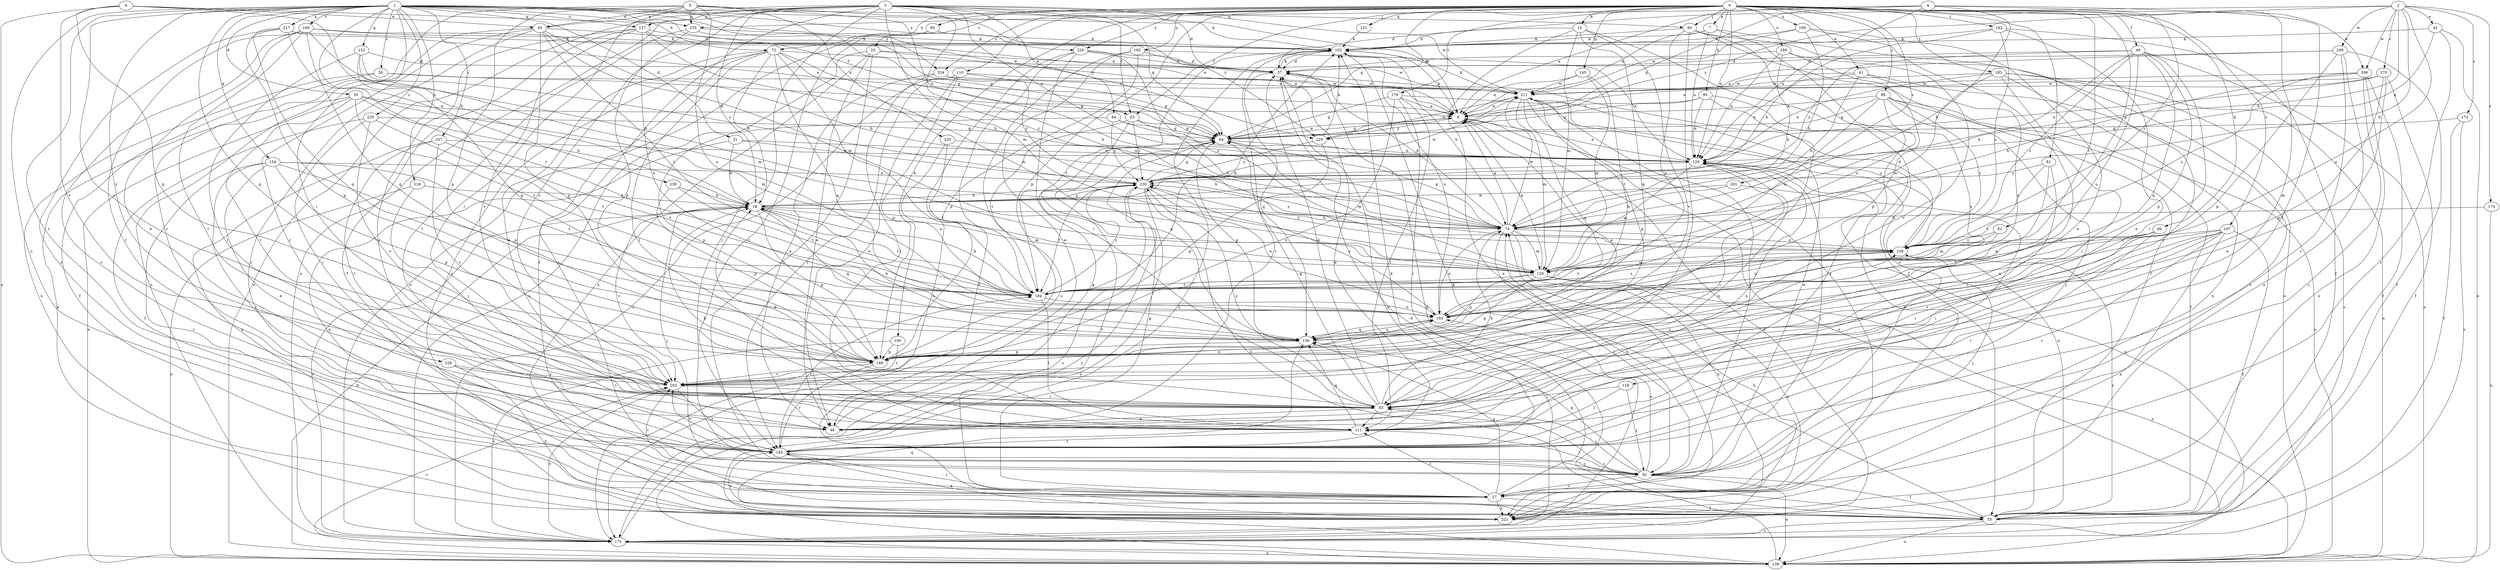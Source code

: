 strict digraph  {
0;
1;
2;
3;
4;
5;
6;
7;
8;
15;
18;
25;
26;
27;
30;
31;
37;
41;
42;
44;
45;
46;
49;
53;
55;
61;
64;
66;
72;
74;
81;
83;
85;
86;
90;
92;
95;
100;
102;
110;
111;
118;
120;
129;
137;
139;
145;
148;
151;
153;
154;
155;
156;
160;
165;
167;
170;
172;
174;
175;
179;
182;
183;
184;
186;
189;
192;
193;
201;
202;
206;
208;
211;
217;
218;
220;
221;
226;
228;
229;
230;
234;
235;
237;
238;
239;
0 -> 7  [label=a];
0 -> 15  [label=b];
0 -> 25  [label=c];
0 -> 41  [label=e];
0 -> 49  [label=f];
0 -> 53  [label=f];
0 -> 61  [label=g];
0 -> 64  [label=g];
0 -> 66  [label=h];
0 -> 72  [label=h];
0 -> 81  [label=i];
0 -> 85  [label=j];
0 -> 86  [label=j];
0 -> 90  [label=j];
0 -> 95  [label=k];
0 -> 100  [label=k];
0 -> 110  [label=l];
0 -> 118  [label=m];
0 -> 129  [label=n];
0 -> 145  [label=p];
0 -> 148  [label=p];
0 -> 151  [label=q];
0 -> 167  [label=s];
0 -> 179  [label=t];
0 -> 182  [label=t];
0 -> 183  [label=t];
0 -> 184  [label=t];
0 -> 186  [label=u];
0 -> 189  [label=u];
0 -> 192  [label=u];
0 -> 201  [label=v];
0 -> 206  [label=w];
0 -> 226  [label=y];
0 -> 234  [label=z];
1 -> 26  [label=c];
1 -> 27  [label=c];
1 -> 30  [label=d];
1 -> 31  [label=d];
1 -> 37  [label=d];
1 -> 53  [label=f];
1 -> 72  [label=h];
1 -> 83  [label=i];
1 -> 102  [label=k];
1 -> 137  [label=o];
1 -> 148  [label=p];
1 -> 153  [label=q];
1 -> 154  [label=q];
1 -> 160  [label=r];
1 -> 165  [label=r];
1 -> 202  [label=v];
1 -> 217  [label=x];
1 -> 218  [label=x];
1 -> 226  [label=y];
1 -> 228  [label=y];
1 -> 229  [label=y];
1 -> 234  [label=z];
1 -> 235  [label=z];
1 -> 237  [label=z];
1 -> 238  [label=z];
2 -> 18  [label=b];
2 -> 37  [label=d];
2 -> 42  [label=e];
2 -> 74  [label=h];
2 -> 170  [label=s];
2 -> 172  [label=s];
2 -> 174  [label=s];
2 -> 193  [label=u];
2 -> 206  [label=w];
2 -> 208  [label=w];
2 -> 229  [label=y];
3 -> 8  [label=a];
3 -> 18  [label=b];
3 -> 44  [label=e];
3 -> 45  [label=e];
3 -> 53  [label=f];
3 -> 55  [label=f];
3 -> 64  [label=g];
3 -> 90  [label=j];
3 -> 92  [label=j];
3 -> 120  [label=m];
3 -> 129  [label=n];
3 -> 137  [label=o];
3 -> 139  [label=o];
3 -> 175  [label=s];
3 -> 202  [label=v];
3 -> 211  [label=w];
3 -> 239  [label=z];
4 -> 8  [label=a];
4 -> 64  [label=g];
4 -> 74  [label=h];
4 -> 111  [label=l];
4 -> 129  [label=n];
4 -> 155  [label=q];
4 -> 239  [label=z];
5 -> 45  [label=e];
5 -> 83  [label=i];
5 -> 129  [label=n];
5 -> 148  [label=p];
5 -> 155  [label=q];
5 -> 165  [label=r];
5 -> 193  [label=u];
5 -> 220  [label=x];
5 -> 229  [label=y];
6 -> 18  [label=b];
6 -> 45  [label=e];
6 -> 139  [label=o];
6 -> 148  [label=p];
6 -> 155  [label=q];
6 -> 202  [label=v];
7 -> 102  [label=k];
7 -> 129  [label=n];
7 -> 165  [label=r];
7 -> 193  [label=u];
7 -> 211  [label=w];
8 -> 64  [label=g];
8 -> 102  [label=k];
8 -> 175  [label=s];
8 -> 221  [label=x];
8 -> 229  [label=y];
15 -> 55  [label=f];
15 -> 102  [label=k];
15 -> 120  [label=m];
15 -> 156  [label=q];
15 -> 202  [label=v];
15 -> 221  [label=x];
18 -> 74  [label=h];
18 -> 92  [label=j];
18 -> 120  [label=m];
18 -> 148  [label=p];
18 -> 156  [label=q];
18 -> 175  [label=s];
18 -> 184  [label=t];
18 -> 202  [label=v];
18 -> 230  [label=y];
25 -> 8  [label=a];
25 -> 37  [label=d];
25 -> 46  [label=e];
25 -> 92  [label=j];
25 -> 175  [label=s];
25 -> 221  [label=x];
26 -> 55  [label=f];
26 -> 64  [label=g];
26 -> 211  [label=w];
26 -> 221  [label=x];
27 -> 55  [label=f];
27 -> 64  [label=g];
27 -> 102  [label=k];
27 -> 111  [label=l];
27 -> 156  [label=q];
27 -> 165  [label=r];
27 -> 221  [label=x];
30 -> 8  [label=a];
30 -> 18  [label=b];
30 -> 120  [label=m];
30 -> 139  [label=o];
30 -> 184  [label=t];
30 -> 202  [label=v];
30 -> 221  [label=x];
31 -> 18  [label=b];
31 -> 74  [label=h];
31 -> 129  [label=n];
31 -> 221  [label=x];
37 -> 102  [label=k];
37 -> 156  [label=q];
37 -> 175  [label=s];
37 -> 211  [label=w];
41 -> 27  [label=c];
41 -> 74  [label=h];
41 -> 129  [label=n];
41 -> 193  [label=u];
41 -> 211  [label=w];
42 -> 27  [label=c];
42 -> 102  [label=k];
42 -> 129  [label=n];
42 -> 139  [label=o];
44 -> 64  [label=g];
44 -> 129  [label=n];
44 -> 148  [label=p];
44 -> 230  [label=y];
45 -> 27  [label=c];
45 -> 74  [label=h];
45 -> 102  [label=k];
45 -> 120  [label=m];
45 -> 148  [label=p];
45 -> 165  [label=r];
45 -> 175  [label=s];
45 -> 184  [label=t];
46 -> 64  [label=g];
46 -> 129  [label=n];
49 -> 37  [label=d];
49 -> 74  [label=h];
49 -> 83  [label=i];
49 -> 139  [label=o];
49 -> 148  [label=p];
49 -> 156  [label=q];
49 -> 193  [label=u];
49 -> 230  [label=y];
49 -> 239  [label=z];
53 -> 64  [label=g];
53 -> 74  [label=h];
53 -> 156  [label=q];
53 -> 184  [label=t];
53 -> 230  [label=y];
55 -> 83  [label=i];
55 -> 102  [label=k];
55 -> 129  [label=n];
55 -> 139  [label=o];
55 -> 175  [label=s];
55 -> 239  [label=z];
61 -> 120  [label=m];
61 -> 193  [label=u];
61 -> 239  [label=z];
64 -> 8  [label=a];
64 -> 55  [label=f];
64 -> 120  [label=m];
64 -> 129  [label=n];
66 -> 83  [label=i];
66 -> 165  [label=r];
66 -> 184  [label=t];
66 -> 239  [label=z];
72 -> 18  [label=b];
72 -> 27  [label=c];
72 -> 37  [label=d];
72 -> 46  [label=e];
72 -> 74  [label=h];
72 -> 92  [label=j];
72 -> 111  [label=l];
72 -> 120  [label=m];
72 -> 156  [label=q];
72 -> 184  [label=t];
74 -> 8  [label=a];
74 -> 37  [label=d];
74 -> 64  [label=g];
74 -> 92  [label=j];
74 -> 120  [label=m];
74 -> 193  [label=u];
74 -> 211  [label=w];
74 -> 221  [label=x];
74 -> 230  [label=y];
74 -> 239  [label=z];
81 -> 83  [label=i];
81 -> 156  [label=q];
81 -> 184  [label=t];
81 -> 230  [label=y];
83 -> 18  [label=b];
83 -> 37  [label=d];
83 -> 46  [label=e];
83 -> 64  [label=g];
83 -> 74  [label=h];
83 -> 111  [label=l];
83 -> 230  [label=y];
83 -> 239  [label=z];
85 -> 102  [label=k];
85 -> 165  [label=r];
85 -> 175  [label=s];
86 -> 8  [label=a];
86 -> 55  [label=f];
86 -> 64  [label=g];
86 -> 92  [label=j];
86 -> 120  [label=m];
86 -> 139  [label=o];
86 -> 165  [label=r];
86 -> 239  [label=z];
90 -> 27  [label=c];
90 -> 55  [label=f];
90 -> 83  [label=i];
90 -> 102  [label=k];
90 -> 139  [label=o];
90 -> 193  [label=u];
92 -> 27  [label=c];
92 -> 55  [label=f];
92 -> 74  [label=h];
92 -> 83  [label=i];
92 -> 111  [label=l];
92 -> 139  [label=o];
92 -> 156  [label=q];
92 -> 193  [label=u];
92 -> 202  [label=v];
92 -> 211  [label=w];
95 -> 8  [label=a];
95 -> 64  [label=g];
95 -> 129  [label=n];
95 -> 193  [label=u];
95 -> 202  [label=v];
100 -> 148  [label=p];
100 -> 175  [label=s];
100 -> 202  [label=v];
102 -> 37  [label=d];
102 -> 74  [label=h];
102 -> 139  [label=o];
102 -> 165  [label=r];
102 -> 184  [label=t];
102 -> 193  [label=u];
110 -> 46  [label=e];
110 -> 148  [label=p];
110 -> 165  [label=r];
110 -> 175  [label=s];
110 -> 211  [label=w];
110 -> 230  [label=y];
111 -> 18  [label=b];
111 -> 129  [label=n];
111 -> 156  [label=q];
111 -> 165  [label=r];
118 -> 83  [label=i];
118 -> 92  [label=j];
118 -> 111  [label=l];
120 -> 8  [label=a];
120 -> 139  [label=o];
120 -> 148  [label=p];
120 -> 156  [label=q];
120 -> 184  [label=t];
120 -> 221  [label=x];
129 -> 8  [label=a];
129 -> 83  [label=i];
129 -> 92  [label=j];
129 -> 120  [label=m];
129 -> 230  [label=y];
137 -> 55  [label=f];
137 -> 64  [label=g];
137 -> 74  [label=h];
137 -> 102  [label=k];
137 -> 165  [label=r];
137 -> 193  [label=u];
137 -> 202  [label=v];
139 -> 18  [label=b];
139 -> 37  [label=d];
139 -> 156  [label=q];
139 -> 202  [label=v];
145 -> 8  [label=a];
145 -> 120  [label=m];
145 -> 184  [label=t];
145 -> 211  [label=w];
148 -> 8  [label=a];
148 -> 165  [label=r];
148 -> 202  [label=v];
151 -> 102  [label=k];
153 -> 37  [label=d];
153 -> 111  [label=l];
153 -> 120  [label=m];
153 -> 156  [label=q];
153 -> 230  [label=y];
154 -> 27  [label=c];
154 -> 46  [label=e];
154 -> 148  [label=p];
154 -> 165  [label=r];
154 -> 184  [label=t];
154 -> 193  [label=u];
154 -> 230  [label=y];
155 -> 64  [label=g];
155 -> 102  [label=k];
155 -> 111  [label=l];
155 -> 148  [label=p];
156 -> 18  [label=b];
156 -> 64  [label=g];
156 -> 148  [label=p];
156 -> 193  [label=u];
160 -> 8  [label=a];
160 -> 27  [label=c];
160 -> 46  [label=e];
160 -> 74  [label=h];
160 -> 102  [label=k];
160 -> 111  [label=l];
160 -> 156  [label=q];
160 -> 165  [label=r];
165 -> 37  [label=d];
165 -> 92  [label=j];
165 -> 184  [label=t];
165 -> 202  [label=v];
165 -> 221  [label=x];
167 -> 55  [label=f];
167 -> 83  [label=i];
167 -> 111  [label=l];
167 -> 165  [label=r];
167 -> 193  [label=u];
167 -> 202  [label=v];
167 -> 221  [label=x];
167 -> 239  [label=z];
170 -> 8  [label=a];
170 -> 46  [label=e];
170 -> 55  [label=f];
170 -> 129  [label=n];
170 -> 148  [label=p];
170 -> 211  [label=w];
172 -> 55  [label=f];
172 -> 64  [label=g];
172 -> 175  [label=s];
174 -> 74  [label=h];
174 -> 139  [label=o];
175 -> 37  [label=d];
175 -> 74  [label=h];
175 -> 129  [label=n];
175 -> 139  [label=o];
175 -> 230  [label=y];
179 -> 8  [label=a];
179 -> 64  [label=g];
179 -> 111  [label=l];
179 -> 165  [label=r];
179 -> 202  [label=v];
179 -> 239  [label=z];
182 -> 18  [label=b];
182 -> 46  [label=e];
182 -> 55  [label=f];
182 -> 102  [label=k];
182 -> 239  [label=z];
183 -> 111  [label=l];
183 -> 120  [label=m];
183 -> 129  [label=n];
183 -> 139  [label=o];
183 -> 175  [label=s];
183 -> 211  [label=w];
183 -> 221  [label=x];
184 -> 18  [label=b];
184 -> 102  [label=k];
184 -> 111  [label=l];
184 -> 193  [label=u];
184 -> 230  [label=y];
184 -> 239  [label=z];
186 -> 37  [label=d];
186 -> 74  [label=h];
186 -> 129  [label=n];
186 -> 148  [label=p];
186 -> 202  [label=v];
189 -> 46  [label=e];
189 -> 74  [label=h];
189 -> 83  [label=i];
189 -> 102  [label=k];
189 -> 211  [label=w];
192 -> 37  [label=d];
192 -> 46  [label=e];
192 -> 129  [label=n];
192 -> 148  [label=p];
192 -> 175  [label=s];
193 -> 156  [label=q];
193 -> 230  [label=y];
201 -> 18  [label=b];
201 -> 74  [label=h];
201 -> 165  [label=r];
202 -> 83  [label=i];
202 -> 165  [label=r];
202 -> 175  [label=s];
202 -> 193  [label=u];
206 -> 27  [label=c];
206 -> 55  [label=f];
206 -> 74  [label=h];
206 -> 211  [label=w];
206 -> 221  [label=x];
206 -> 239  [label=z];
208 -> 8  [label=a];
208 -> 37  [label=d];
208 -> 55  [label=f];
208 -> 148  [label=p];
208 -> 165  [label=r];
208 -> 221  [label=x];
211 -> 8  [label=a];
211 -> 92  [label=j];
211 -> 102  [label=k];
211 -> 120  [label=m];
211 -> 139  [label=o];
211 -> 148  [label=p];
211 -> 156  [label=q];
211 -> 221  [label=x];
217 -> 8  [label=a];
217 -> 27  [label=c];
217 -> 102  [label=k];
217 -> 148  [label=p];
217 -> 156  [label=q];
217 -> 184  [label=t];
218 -> 18  [label=b];
218 -> 83  [label=i];
218 -> 139  [label=o];
220 -> 129  [label=n];
220 -> 184  [label=t];
220 -> 193  [label=u];
221 -> 165  [label=r];
226 -> 37  [label=d];
226 -> 55  [label=f];
226 -> 83  [label=i];
226 -> 175  [label=s];
226 -> 211  [label=w];
226 -> 239  [label=z];
228 -> 83  [label=i];
228 -> 202  [label=v];
228 -> 221  [label=x];
229 -> 102  [label=k];
229 -> 148  [label=p];
229 -> 211  [label=w];
229 -> 230  [label=y];
230 -> 18  [label=b];
230 -> 55  [label=f];
230 -> 64  [label=g];
230 -> 139  [label=o];
230 -> 175  [label=s];
230 -> 184  [label=t];
230 -> 193  [label=u];
230 -> 211  [label=w];
234 -> 46  [label=e];
234 -> 64  [label=g];
234 -> 111  [label=l];
234 -> 211  [label=w];
235 -> 55  [label=f];
235 -> 64  [label=g];
235 -> 83  [label=i];
235 -> 184  [label=t];
235 -> 202  [label=v];
237 -> 83  [label=i];
237 -> 129  [label=n];
237 -> 184  [label=t];
237 -> 202  [label=v];
237 -> 221  [label=x];
238 -> 18  [label=b];
238 -> 148  [label=p];
238 -> 184  [label=t];
239 -> 37  [label=d];
239 -> 92  [label=j];
239 -> 120  [label=m];
239 -> 184  [label=t];
239 -> 230  [label=y];
}
